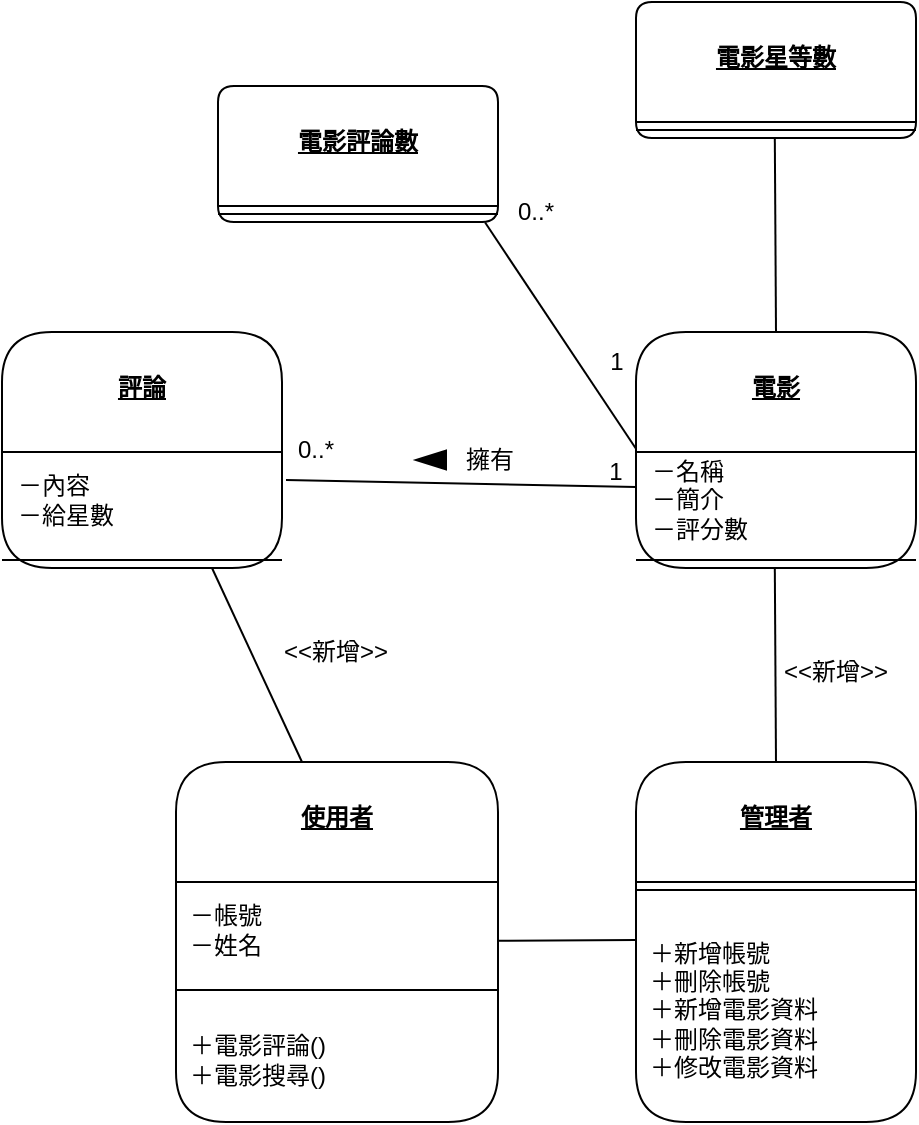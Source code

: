 <mxfile version="21.2.9" type="device">
  <diagram name="第 1 页" id="RXjVhXTp6VFb9-DI4OPF">
    <mxGraphModel dx="1114" dy="1790" grid="1" gridSize="10" guides="1" tooltips="1" connect="1" arrows="1" fold="1" page="1" pageScale="1" pageWidth="827" pageHeight="1169" math="0" shadow="0">
      <root>
        <mxCell id="0" />
        <mxCell id="1" parent="0" />
        <mxCell id="46Ulp5Bv4syv-vch-Ao2-1" value="&lt;b style=&quot;border-color: var(--border-color);&quot;&gt;&lt;br&gt;管理者&lt;br&gt;&lt;/b&gt;" style="swimlane;fontStyle=4;align=center;verticalAlign=top;childLayout=stackLayout;horizontal=1;startSize=60;horizontalStack=0;resizeParent=1;resizeParentMax=0;resizeLast=0;collapsible=0;marginBottom=0;html=1;rounded=1;absoluteArcSize=1;arcSize=50;whiteSpace=wrap;" vertex="1" parent="1">
          <mxGeometry x="477" y="270" width="140" height="180" as="geometry" />
        </mxCell>
        <mxCell id="46Ulp5Bv4syv-vch-Ao2-2" value="" style="line;strokeWidth=1;fillColor=none;align=left;verticalAlign=middle;spacingTop=-1;spacingLeft=3;spacingRight=3;rotatable=0;labelPosition=right;points=[];portConstraint=eastwest;" vertex="1" parent="46Ulp5Bv4syv-vch-Ao2-1">
          <mxGeometry y="60" width="140" height="8" as="geometry" />
        </mxCell>
        <mxCell id="46Ulp5Bv4syv-vch-Ao2-3" value="＋新增帳號&lt;br&gt;＋刪除帳號&lt;br&gt;＋新增電影資料&lt;br&gt;＋刪除電影資料&lt;br&gt;＋修改電影資料" style="fillColor=none;strokeColor=none;align=left;verticalAlign=middle;spacingLeft=5;whiteSpace=wrap;html=1;" vertex="1" parent="46Ulp5Bv4syv-vch-Ao2-1">
          <mxGeometry y="68" width="140" height="112" as="geometry" />
        </mxCell>
        <mxCell id="46Ulp5Bv4syv-vch-Ao2-4" value="&lt;b style=&quot;border-color: var(--border-color);&quot;&gt;&lt;br&gt;電影星等數&lt;br&gt;&lt;/b&gt;" style="swimlane;fontStyle=4;align=center;verticalAlign=top;childLayout=stackLayout;horizontal=1;startSize=60;horizontalStack=0;resizeParent=1;resizeParentMax=0;resizeLast=0;collapsible=0;marginBottom=0;html=1;rounded=1;absoluteArcSize=1;arcSize=50;whiteSpace=wrap;" vertex="1" parent="1">
          <mxGeometry x="477" y="-110" width="140" height="68" as="geometry" />
        </mxCell>
        <mxCell id="46Ulp5Bv4syv-vch-Ao2-5" value="" style="line;strokeWidth=1;fillColor=none;align=left;verticalAlign=middle;spacingTop=-1;spacingLeft=3;spacingRight=3;rotatable=0;labelPosition=right;points=[];portConstraint=eastwest;" vertex="1" parent="46Ulp5Bv4syv-vch-Ao2-4">
          <mxGeometry y="60" width="140" height="8" as="geometry" />
        </mxCell>
        <mxCell id="46Ulp5Bv4syv-vch-Ao2-6" value="&lt;b style=&quot;border-color: var(--border-color);&quot;&gt;&lt;br&gt;電影&lt;br&gt;&lt;/b&gt;" style="swimlane;fontStyle=4;align=center;verticalAlign=top;childLayout=stackLayout;horizontal=1;startSize=60;horizontalStack=0;resizeParent=1;resizeParentMax=0;resizeLast=0;collapsible=0;marginBottom=0;html=1;rounded=1;absoluteArcSize=1;arcSize=50;whiteSpace=wrap;" vertex="1" parent="1">
          <mxGeometry x="477" y="55" width="140" height="118" as="geometry" />
        </mxCell>
        <mxCell id="46Ulp5Bv4syv-vch-Ao2-7" value="" style="fillColor=none;strokeColor=none;container=1;collapsible=0;" vertex="1" parent="46Ulp5Bv4syv-vch-Ao2-6">
          <mxGeometry y="60" width="140" height="50" as="geometry" />
        </mxCell>
        <mxCell id="46Ulp5Bv4syv-vch-Ao2-8" value="" style="html=1;align=center;verticalAlign=middle;rounded=1;absoluteArcSize=1;arcSize=10;whiteSpace=wrap;strokeColor=none;opacity=0;" vertex="1" parent="46Ulp5Bv4syv-vch-Ao2-7">
          <mxGeometry y="10" width="130" height="30" as="geometry" />
        </mxCell>
        <mxCell id="46Ulp5Bv4syv-vch-Ao2-9" value="－名稱&lt;br&gt;－簡介&lt;br&gt;－評分數" style="html=1;align=left;verticalAlign=middle;rounded=1;absoluteArcSize=1;arcSize=10;whiteSpace=wrap;strokeColor=none;opacity=0;" vertex="1" parent="46Ulp5Bv4syv-vch-Ao2-7">
          <mxGeometry x="6" y="9" width="130" height="30" as="geometry" />
        </mxCell>
        <mxCell id="46Ulp5Bv4syv-vch-Ao2-10" value="" style="line;strokeWidth=1;fillColor=none;align=left;verticalAlign=middle;spacingTop=-1;spacingLeft=3;spacingRight=3;rotatable=0;labelPosition=right;points=[];portConstraint=eastwest;" vertex="1" parent="46Ulp5Bv4syv-vch-Ao2-6">
          <mxGeometry y="110" width="140" height="8" as="geometry" />
        </mxCell>
        <mxCell id="46Ulp5Bv4syv-vch-Ao2-11" value="&lt;b style=&quot;border-color: var(--border-color);&quot;&gt;&lt;br&gt;使用者&lt;br&gt;&lt;/b&gt;" style="swimlane;fontStyle=4;align=center;verticalAlign=top;childLayout=stackLayout;horizontal=1;startSize=60;horizontalStack=0;resizeParent=1;resizeParentMax=0;resizeLast=0;collapsible=0;marginBottom=0;html=1;rounded=1;absoluteArcSize=1;arcSize=50;whiteSpace=wrap;" vertex="1" parent="1">
          <mxGeometry x="247" y="270" width="161" height="180" as="geometry" />
        </mxCell>
        <mxCell id="46Ulp5Bv4syv-vch-Ao2-12" value="" style="fillColor=none;strokeColor=none;container=1;collapsible=0;" vertex="1" parent="46Ulp5Bv4syv-vch-Ao2-11">
          <mxGeometry y="60" width="161" height="50" as="geometry" />
        </mxCell>
        <mxCell id="46Ulp5Bv4syv-vch-Ao2-13" value="－帳號&lt;br&gt;－姓名" style="html=1;align=left;verticalAlign=middle;rounded=1;absoluteArcSize=1;arcSize=10;whiteSpace=wrap;strokeColor=none;opacity=0;" vertex="1" parent="46Ulp5Bv4syv-vch-Ao2-12">
          <mxGeometry x="5" y="9" width="130" height="30" as="geometry" />
        </mxCell>
        <mxCell id="46Ulp5Bv4syv-vch-Ao2-14" value="" style="line;strokeWidth=1;fillColor=none;align=left;verticalAlign=middle;spacingTop=-1;spacingLeft=3;spacingRight=3;rotatable=0;labelPosition=right;points=[];portConstraint=eastwest;" vertex="1" parent="46Ulp5Bv4syv-vch-Ao2-11">
          <mxGeometry y="110" width="161" height="8" as="geometry" />
        </mxCell>
        <mxCell id="46Ulp5Bv4syv-vch-Ao2-15" value="＋電影評論()&lt;br&gt;＋電影搜尋()" style="fillColor=none;strokeColor=none;align=left;verticalAlign=middle;spacingLeft=5;whiteSpace=wrap;html=1;" vertex="1" parent="46Ulp5Bv4syv-vch-Ao2-11">
          <mxGeometry y="118" width="161" height="62" as="geometry" />
        </mxCell>
        <mxCell id="46Ulp5Bv4syv-vch-Ao2-16" value="" style="endArrow=none;html=1;rounded=0;endFill=0;entryX=0.5;entryY=0;entryDx=0;entryDy=0;endSize=6;" edge="1" parent="1" target="46Ulp5Bv4syv-vch-Ao2-6">
          <mxGeometry width="50" height="50" relative="1" as="geometry">
            <mxPoint x="546.41" y="-42" as="sourcePoint" />
            <mxPoint x="546.41" y="48" as="targetPoint" />
          </mxGeometry>
        </mxCell>
        <mxCell id="46Ulp5Bv4syv-vch-Ao2-17" value="" style="endArrow=none;html=1;rounded=0;endFill=0;entryX=0.5;entryY=0;entryDx=0;entryDy=0;endSize=6;" edge="1" parent="1" target="46Ulp5Bv4syv-vch-Ao2-1">
          <mxGeometry width="50" height="50" relative="1" as="geometry">
            <mxPoint x="546.41" y="173" as="sourcePoint" />
            <mxPoint x="547" y="230" as="targetPoint" />
          </mxGeometry>
        </mxCell>
        <mxCell id="46Ulp5Bv4syv-vch-Ao2-18" value="&amp;lt;&amp;lt;新增&amp;gt;&amp;gt;" style="text;html=1;strokeColor=none;fillColor=none;align=center;verticalAlign=middle;whiteSpace=wrap;rounded=0;" vertex="1" parent="1">
          <mxGeometry x="547" y="210" width="60" height="30" as="geometry" />
        </mxCell>
        <mxCell id="46Ulp5Bv4syv-vch-Ao2-19" value="&lt;b style=&quot;border-color: var(--border-color);&quot;&gt;&lt;br&gt;電影評論數&lt;br&gt;&lt;/b&gt;" style="swimlane;fontStyle=4;align=center;verticalAlign=top;childLayout=stackLayout;horizontal=1;startSize=60;horizontalStack=0;resizeParent=1;resizeParentMax=0;resizeLast=0;collapsible=0;marginBottom=0;html=1;rounded=1;absoluteArcSize=1;arcSize=50;whiteSpace=wrap;" vertex="1" parent="1">
          <mxGeometry x="268" y="-68" width="140" height="68" as="geometry" />
        </mxCell>
        <mxCell id="46Ulp5Bv4syv-vch-Ao2-20" value="" style="line;strokeWidth=1;fillColor=none;align=left;verticalAlign=middle;spacingTop=-1;spacingLeft=3;spacingRight=3;rotatable=0;labelPosition=right;points=[];portConstraint=eastwest;" vertex="1" parent="46Ulp5Bv4syv-vch-Ao2-19">
          <mxGeometry y="60" width="140" height="8" as="geometry" />
        </mxCell>
        <mxCell id="46Ulp5Bv4syv-vch-Ao2-21" value="" style="endArrow=none;html=1;rounded=0;endFill=0;entryX=0.954;entryY=1.033;entryDx=0;entryDy=0;entryPerimeter=0;" edge="1" parent="1" target="46Ulp5Bv4syv-vch-Ao2-20">
          <mxGeometry width="50" height="50" relative="1" as="geometry">
            <mxPoint x="477" y="113.41" as="sourcePoint" />
            <mxPoint x="407" y="10" as="targetPoint" />
          </mxGeometry>
        </mxCell>
        <mxCell id="46Ulp5Bv4syv-vch-Ao2-22" value="0..*" style="text;html=1;strokeColor=none;fillColor=none;align=center;verticalAlign=middle;whiteSpace=wrap;rounded=0;" vertex="1" parent="1">
          <mxGeometry x="397" y="-20" width="60" height="30" as="geometry" />
        </mxCell>
        <mxCell id="46Ulp5Bv4syv-vch-Ao2-23" value="" style="endArrow=none;html=1;rounded=0;entryX=1;entryY=0.25;entryDx=0;entryDy=0;endFill=0;" edge="1" parent="1">
          <mxGeometry width="50" height="50" relative="1" as="geometry">
            <mxPoint x="477" y="359" as="sourcePoint" />
            <mxPoint x="408" y="359.41" as="targetPoint" />
          </mxGeometry>
        </mxCell>
        <mxCell id="46Ulp5Bv4syv-vch-Ao2-24" value="&lt;b style=&quot;border-color: var(--border-color);&quot;&gt;&lt;br&gt;評論&lt;br&gt;&lt;/b&gt;" style="swimlane;fontStyle=4;align=center;verticalAlign=top;childLayout=stackLayout;horizontal=1;startSize=60;horizontalStack=0;resizeParent=1;resizeParentMax=0;resizeLast=0;collapsible=0;marginBottom=0;html=1;rounded=1;absoluteArcSize=1;arcSize=50;whiteSpace=wrap;" vertex="1" parent="1">
          <mxGeometry x="160" y="55" width="140" height="118" as="geometry" />
        </mxCell>
        <mxCell id="46Ulp5Bv4syv-vch-Ao2-25" value="" style="fillColor=none;strokeColor=none;container=1;collapsible=0;" vertex="1" parent="46Ulp5Bv4syv-vch-Ao2-24">
          <mxGeometry y="60" width="140" height="50" as="geometry" />
        </mxCell>
        <mxCell id="46Ulp5Bv4syv-vch-Ao2-26" value="" style="html=1;align=center;verticalAlign=middle;rounded=1;absoluteArcSize=1;arcSize=10;whiteSpace=wrap;strokeColor=none;opacity=0;" vertex="1" parent="46Ulp5Bv4syv-vch-Ao2-25">
          <mxGeometry y="10" width="130" height="30" as="geometry" />
        </mxCell>
        <mxCell id="46Ulp5Bv4syv-vch-Ao2-27" value="－內容&lt;br&gt;－給星數" style="html=1;align=left;verticalAlign=middle;rounded=1;absoluteArcSize=1;arcSize=10;whiteSpace=wrap;strokeColor=none;opacity=0;" vertex="1" parent="46Ulp5Bv4syv-vch-Ao2-25">
          <mxGeometry x="6" y="9" width="130" height="30" as="geometry" />
        </mxCell>
        <mxCell id="46Ulp5Bv4syv-vch-Ao2-28" value="" style="line;strokeWidth=1;fillColor=none;align=left;verticalAlign=middle;spacingTop=-1;spacingLeft=3;spacingRight=3;rotatable=0;labelPosition=right;points=[];portConstraint=eastwest;" vertex="1" parent="46Ulp5Bv4syv-vch-Ao2-24">
          <mxGeometry y="110" width="140" height="8" as="geometry" />
        </mxCell>
        <mxCell id="46Ulp5Bv4syv-vch-Ao2-29" value="" style="endArrow=none;html=1;rounded=0;entryX=0.25;entryY=1;entryDx=0;entryDy=0;endFill=0;exitX=0;exitY=0.25;exitDx=0;exitDy=0;" edge="1" parent="1" source="46Ulp5Bv4syv-vch-Ao2-8" target="46Ulp5Bv4syv-vch-Ao2-30">
          <mxGeometry width="50" height="50" relative="1" as="geometry">
            <mxPoint x="466.5" y="130" as="sourcePoint" />
            <mxPoint x="397.5" y="130.41" as="targetPoint" />
          </mxGeometry>
        </mxCell>
        <mxCell id="46Ulp5Bv4syv-vch-Ao2-30" value="0..*" style="text;html=1;strokeColor=none;fillColor=none;align=center;verticalAlign=middle;whiteSpace=wrap;rounded=0;" vertex="1" parent="1">
          <mxGeometry x="287" y="99" width="60" height="30" as="geometry" />
        </mxCell>
        <mxCell id="46Ulp5Bv4syv-vch-Ao2-31" value="1" style="text;html=1;strokeColor=none;fillColor=none;align=center;verticalAlign=middle;whiteSpace=wrap;rounded=0;" vertex="1" parent="1">
          <mxGeometry x="437" y="110" width="60" height="30" as="geometry" />
        </mxCell>
        <mxCell id="46Ulp5Bv4syv-vch-Ao2-32" value="1" style="text;html=1;strokeColor=none;fillColor=none;align=center;verticalAlign=middle;whiteSpace=wrap;rounded=0;" vertex="1" parent="1">
          <mxGeometry x="454.5" y="55" width="25" height="30" as="geometry" />
        </mxCell>
        <mxCell id="46Ulp5Bv4syv-vch-Ao2-33" value="擁有" style="text;html=1;strokeColor=none;fillColor=none;align=center;verticalAlign=middle;whiteSpace=wrap;rounded=0;" vertex="1" parent="1">
          <mxGeometry x="384" y="104" width="40" height="30" as="geometry" />
        </mxCell>
        <mxCell id="46Ulp5Bv4syv-vch-Ao2-34" value="" style="shape=mxgraph.arrows2.wedgeArrow;html=1;bendable=0;startWidth=4.706;fillColor=strokeColor;defaultFillColor=invert;defaultGradientColor=invert;rounded=0;" edge="1" parent="1">
          <mxGeometry width="100" height="100" relative="1" as="geometry">
            <mxPoint x="382" y="119" as="sourcePoint" />
            <mxPoint x="367" y="119" as="targetPoint" />
          </mxGeometry>
        </mxCell>
        <mxCell id="46Ulp5Bv4syv-vch-Ao2-35" value="" style="endArrow=none;html=1;rounded=0;endFill=0;endSize=6;entryX=0.75;entryY=1;entryDx=0;entryDy=0;" edge="1" parent="1" target="46Ulp5Bv4syv-vch-Ao2-24">
          <mxGeometry width="50" height="50" relative="1" as="geometry">
            <mxPoint x="310" y="270" as="sourcePoint" />
            <mxPoint x="307" y="190" as="targetPoint" />
          </mxGeometry>
        </mxCell>
        <mxCell id="46Ulp5Bv4syv-vch-Ao2-36" value="&amp;lt;&amp;lt;新增&amp;gt;&amp;gt;" style="text;html=1;strokeColor=none;fillColor=none;align=center;verticalAlign=middle;whiteSpace=wrap;rounded=0;" vertex="1" parent="1">
          <mxGeometry x="297" y="200" width="60" height="30" as="geometry" />
        </mxCell>
      </root>
    </mxGraphModel>
  </diagram>
</mxfile>
